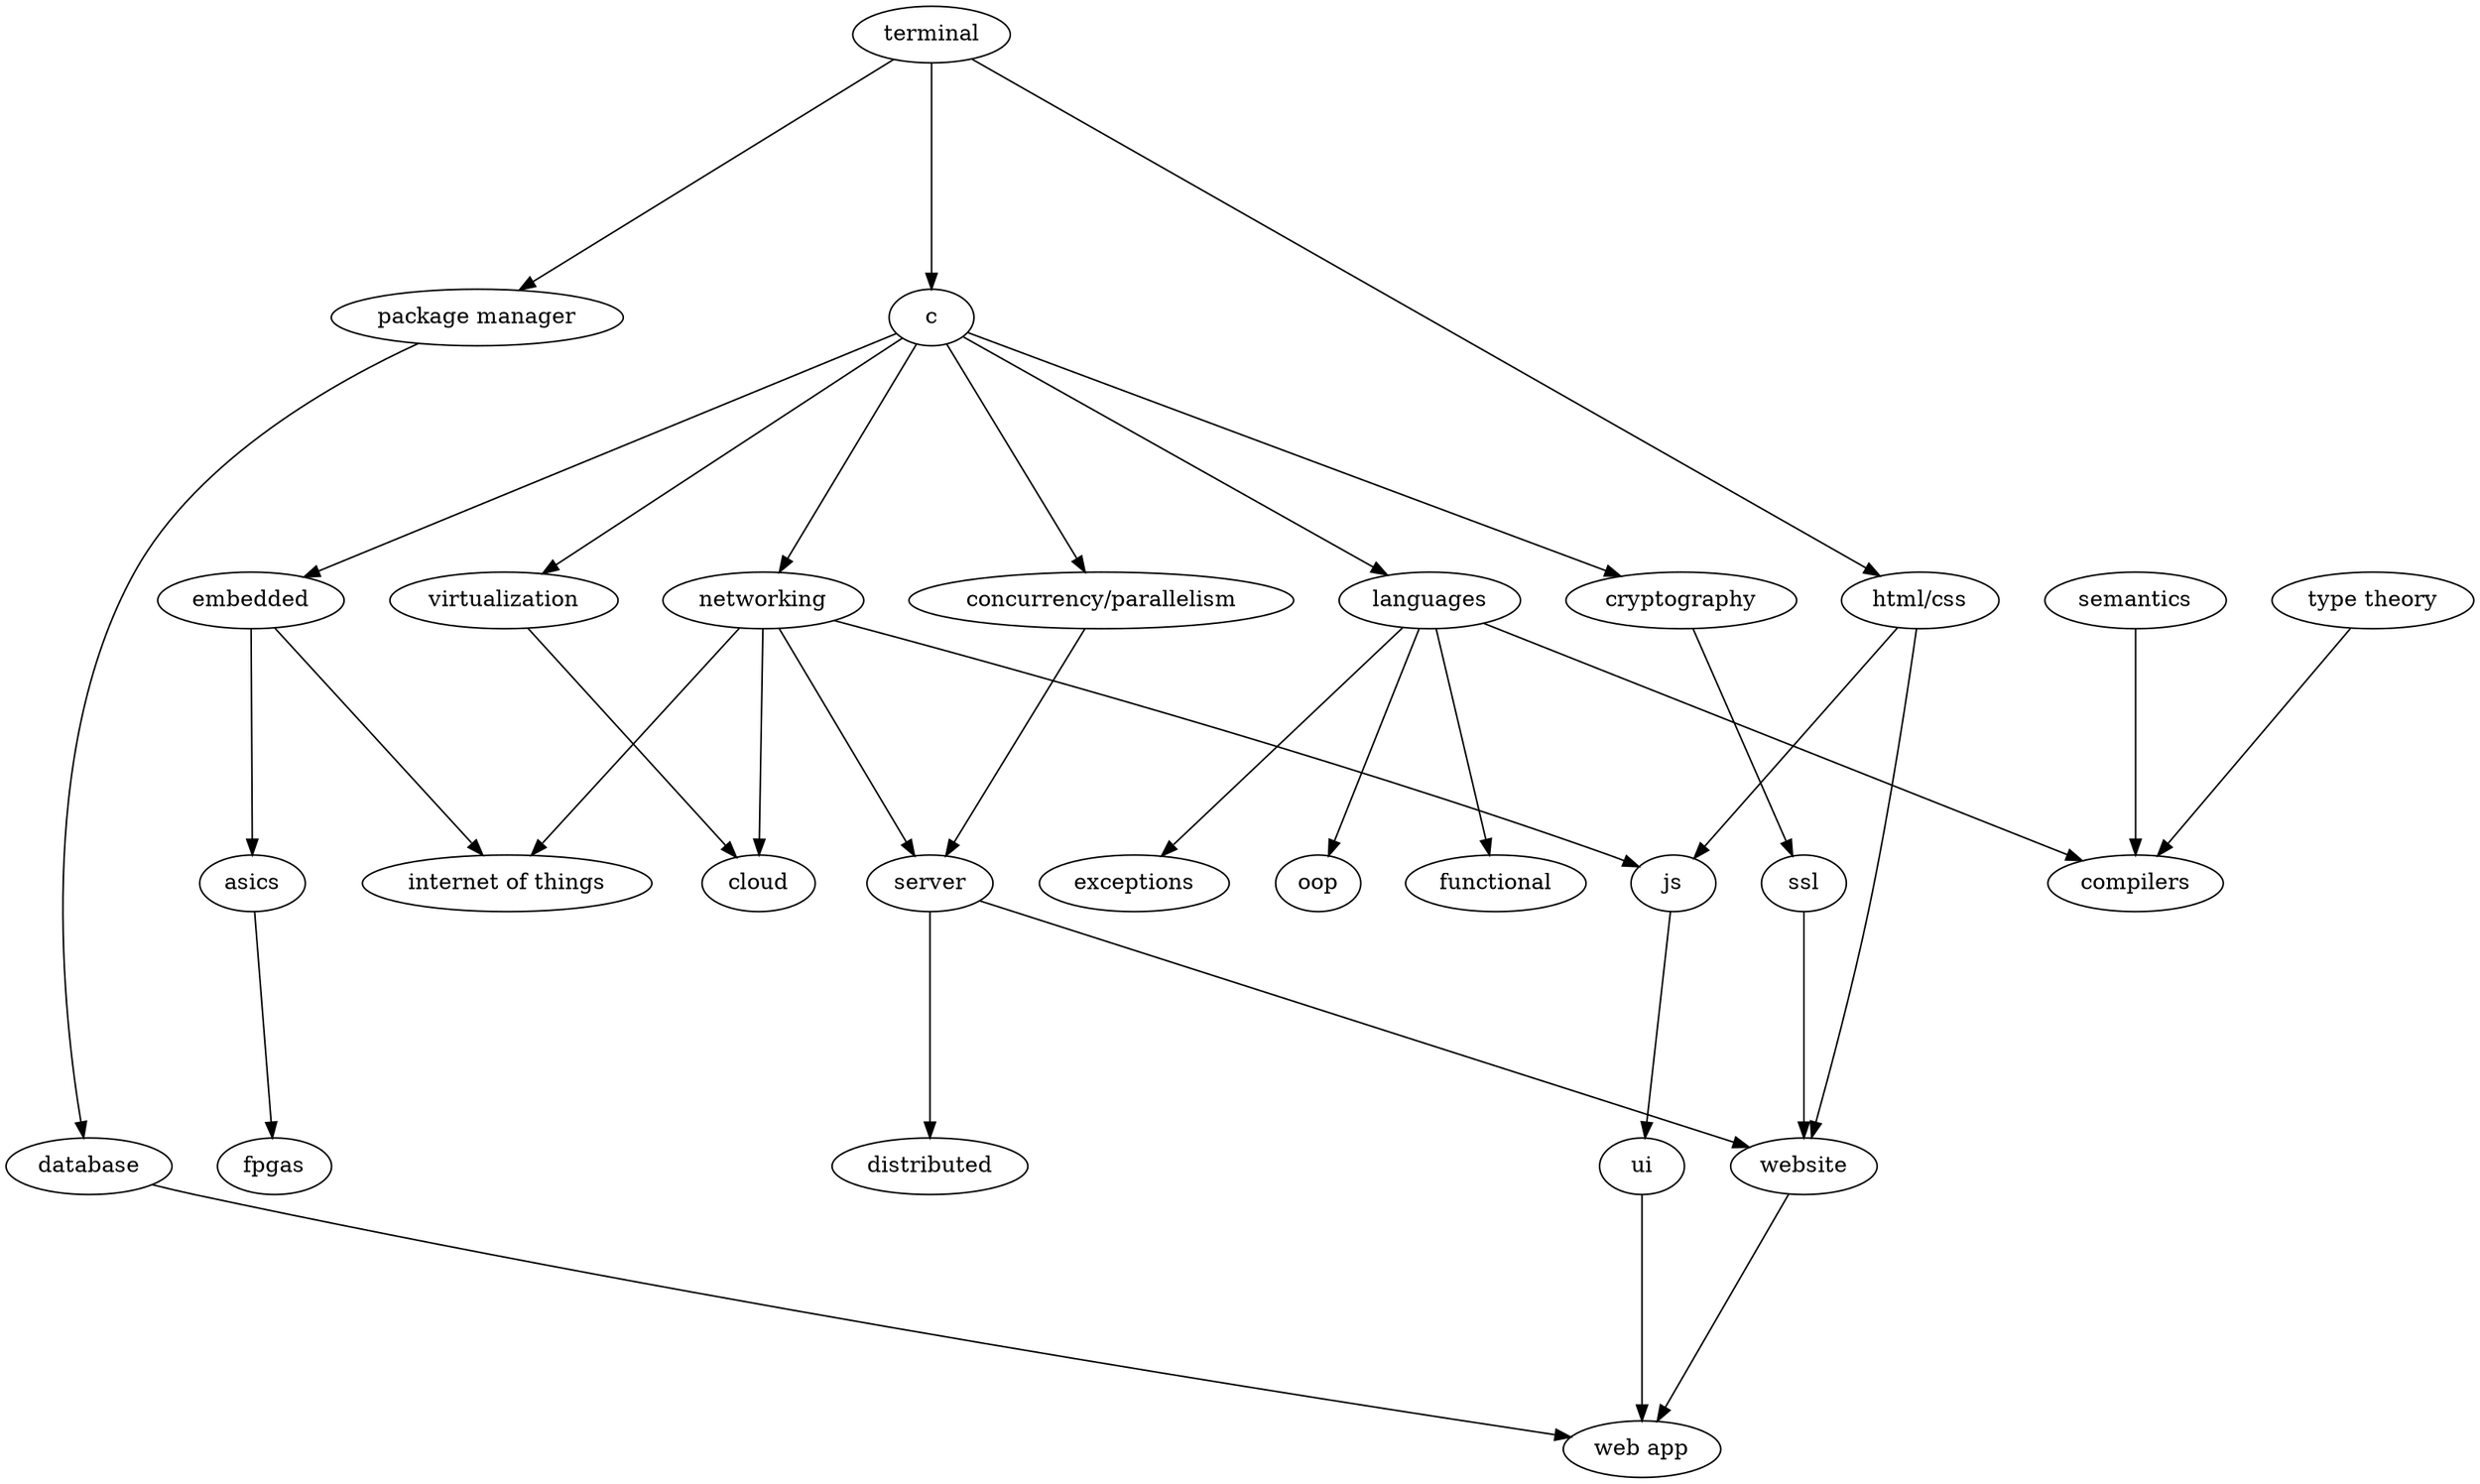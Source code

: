 digraph cstree {
    // Config
    compound=true;
    //rankdir=LR;
    ranksep=2.0;
    nodesep=0.4;

    // Root topics
    terminal[rank=min];

    // Base
    terminal -> c;
    c -> virtualization;
    c -> networking;
    c -> "concurrency/parallelism";

    // Cloud
    networking -> cloud;
    virtualization -> cloud;

    // Sys admin
    terminal -> "package manager";

    // Backend
    "concurrency/parallelism" -> server;
    networking -> server;
    server -> distributed;
    
    // Website
    server -> website;
    terminal -> "html/css";
    "html/css" -> website;
    c -> cryptography;
    cryptography -> ssl;
    ssl -> website;

    // Web app
    "package manager" -> database;
    database -> "web app";
    website -> "web app";
    ui -> "web app";

    // Embedded
    c -> embedded;
    embedded -> "internet of things";
    networking -> "internet of things";
    embedded -> asics;
    asics -> fpgas;

    // PL
    c -> languages;
    languages -> exceptions;
    languages -> oop;
    languages -> functional;

    // Compilers
    languages -> compilers;
    semantics -> compilers;
    "type theory" -> compilers;

    // UI
    "html/css" -> js;
    networking -> js;
    js -> ui;

    //Britannica
    // Architecture
    // Computational
    // Graphics
    // HCI
    // Information management
    // AI
    // Networking
    // OS
    // Parallel
    // Platform
    // PL
    // Security
    // Software Eng
    // Social

    // Wikipedia
    // Algorithms
    // Data Structs
    // Compilers
    // Formal semantics
    // Type theory
    // Reverse engineering
    // quantum

    //c -> sets[lhead=cluster_data_structs];
    //c -> compilers[lhead=cluster_pl];
    //c -> embedded;
    //c -> servers[lhead=cluster_networks];
    //c -> caching[lhead=cluster_architecture];
    //c -> syscalls[lhead=cluster_os];

    //intro -> shell[lhead=cluster_sysadmin];
    //intro -> c;
    //intro -> sql[lhead=cluster_dbs];
    //intro -> logic[lhead=cluster_theory];

    //subgraph cluster_app_dev {
    //    label = "Application Development";
    //    verification;
    //    testing[test=bob blorb=bob];

    //    subgraph cluster_frontend {
    //        label = "Frontend Development";
    //        "html/css" -> js;
    //        js -> rest;
    //    }

    //    subgraph cluster_backend {
    //        label = "Backend Development";
    //        distributed;
    //        distributed -> cap;
    //        distributed -> mapreduce;
    //        "monolith vs. microservice";
    //        "serialization/deserialization" -> messaging;
    //    }
    //}

    //subgraph cluster_architecture {
    //    label = "Architecture";
    //    caching;
    //    isa;
    //    "parallel/concurrent";
    //    quantum;
    //}
    //"parallel/concurrent" -> graphics;

    //subgraph cluster_data_structs {
    //    label = "Data Structures";
    //    compression;
    //    graphs;
    //    hashing;
    //    sets;
    //}

    //subgraph cluster_dbs {
    //    label = "Databases";
    //    nosql;
    //    sql;
    //}

    //subgraph cluster_foss {
    //    label = "Free/Open Source Software";
    //    licenses;
    //    "github/gitlab";
    //}


    //subgraph cluster_networks {
    //    label = "Networks";
    //    cryptography;
    //    endianness;
    //    internet;
    //    servers;
    //}

    //// OSTEP!
    //subgraph cluster_os {
    //    label = "Operating Systems";
    //    "processes/threads" -> virtualization;
    //    scheduling;
    //    syscalls;
    //}

    //subgraph cluster_pl {
    //    label = "Programming Languages";
    //    compilers;
    //    dsls;
    //    exceptions;
    //    functional;
    //    gc;
    //    modularity;
    //    oop;
    //    "access modifiers";
    //}

    //subgraph cluster_prog_tools {
    //    label = "Programming Envs/Tools";
    //    ides;
    //    git;
    //}
    //git -> licenses[lhead=cluster_foss];

    //subgraph cluster_sysadmin {
    //    label = "Systems Admin";
    //    shell;
    //    "advanced filesystem";
    //    "package manager";
    //    "personal os" -> "configuration management";
    //    "personal os" -> "desktop environments";
    //    "personal os" -> partitioning;
    //    editors;
    //}

    //subgraph cluster_theory {
    //    label = "Theory";
    //    logic -> automata
    //    automata -> computability;
    //    "computational complexity" -> "p/np";
    //    "type theory";
    //}

    // asics
    // fpgas
    // containers
    // graphics
    // mapreduce
    // ssh
    //"newer language" -> compilers[style=dotted];
    //"newer language" -> ides[style=dotted];
    //"newer language" -> ml[lhead=cluster_ai];
    // algebra (like coq)
    // fft
    // digital signal processing
    // sci/data vis
    // 3-sat
    // image processing
    // stats/data mining
    // linear programming
    // elliptic curves
    // numerical algorithms
    // discrete math

    //subgraph cluster_ai {
    //    label = "Artificial Intelligence";
    //    ml;
    //    "computer vision";
    //}
}
